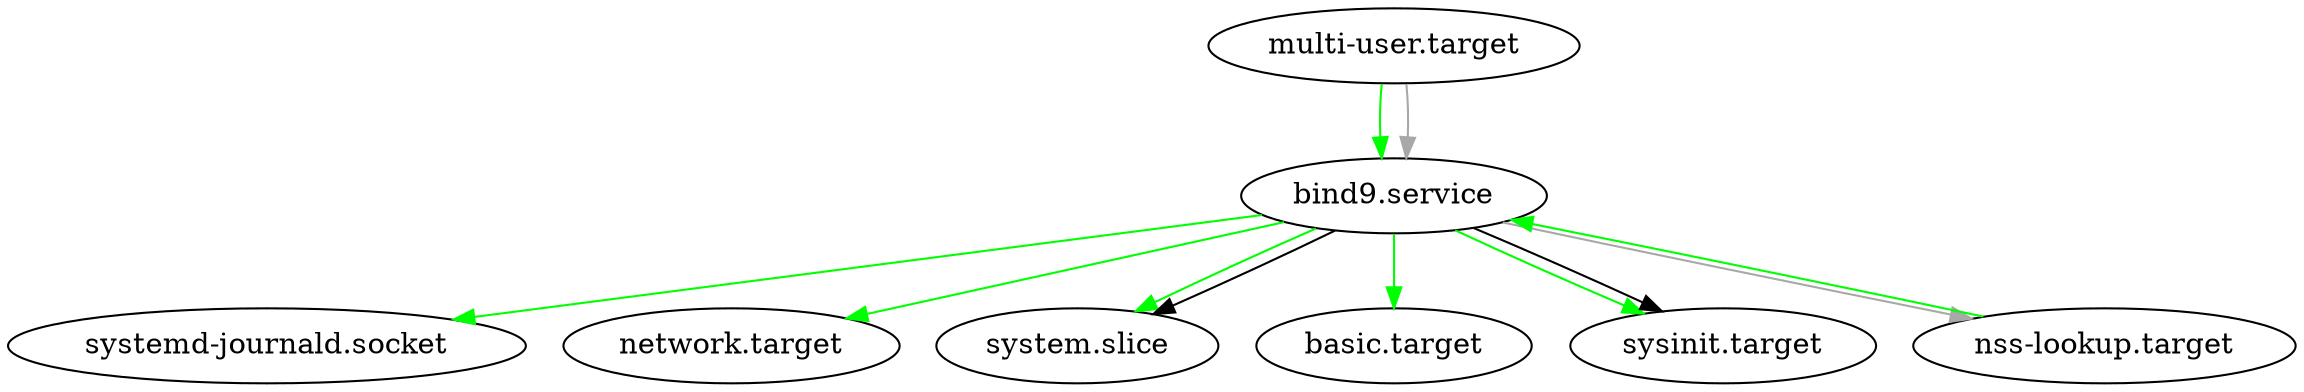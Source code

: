 digraph systemd {
	"bind9.service"->"systemd-journald.socket" [color="green"];
	"bind9.service"->"network.target" [color="green"];
	"bind9.service"->"system.slice" [color="green"];
	"bind9.service"->"basic.target" [color="green"];
	"bind9.service"->"sysinit.target" [color="green"];
	"bind9.service"->"sysinit.target" [color="black"];
	"bind9.service"->"system.slice" [color="black"];
	"bind9.service"->"nss-lookup.target" [color="grey66"];
	"nss-lookup.target"->"bind9.service" [color="green"];
	"multi-user.target"->"bind9.service" [color="green"];
	"multi-user.target"->"bind9.service" [color="grey66"];
}
